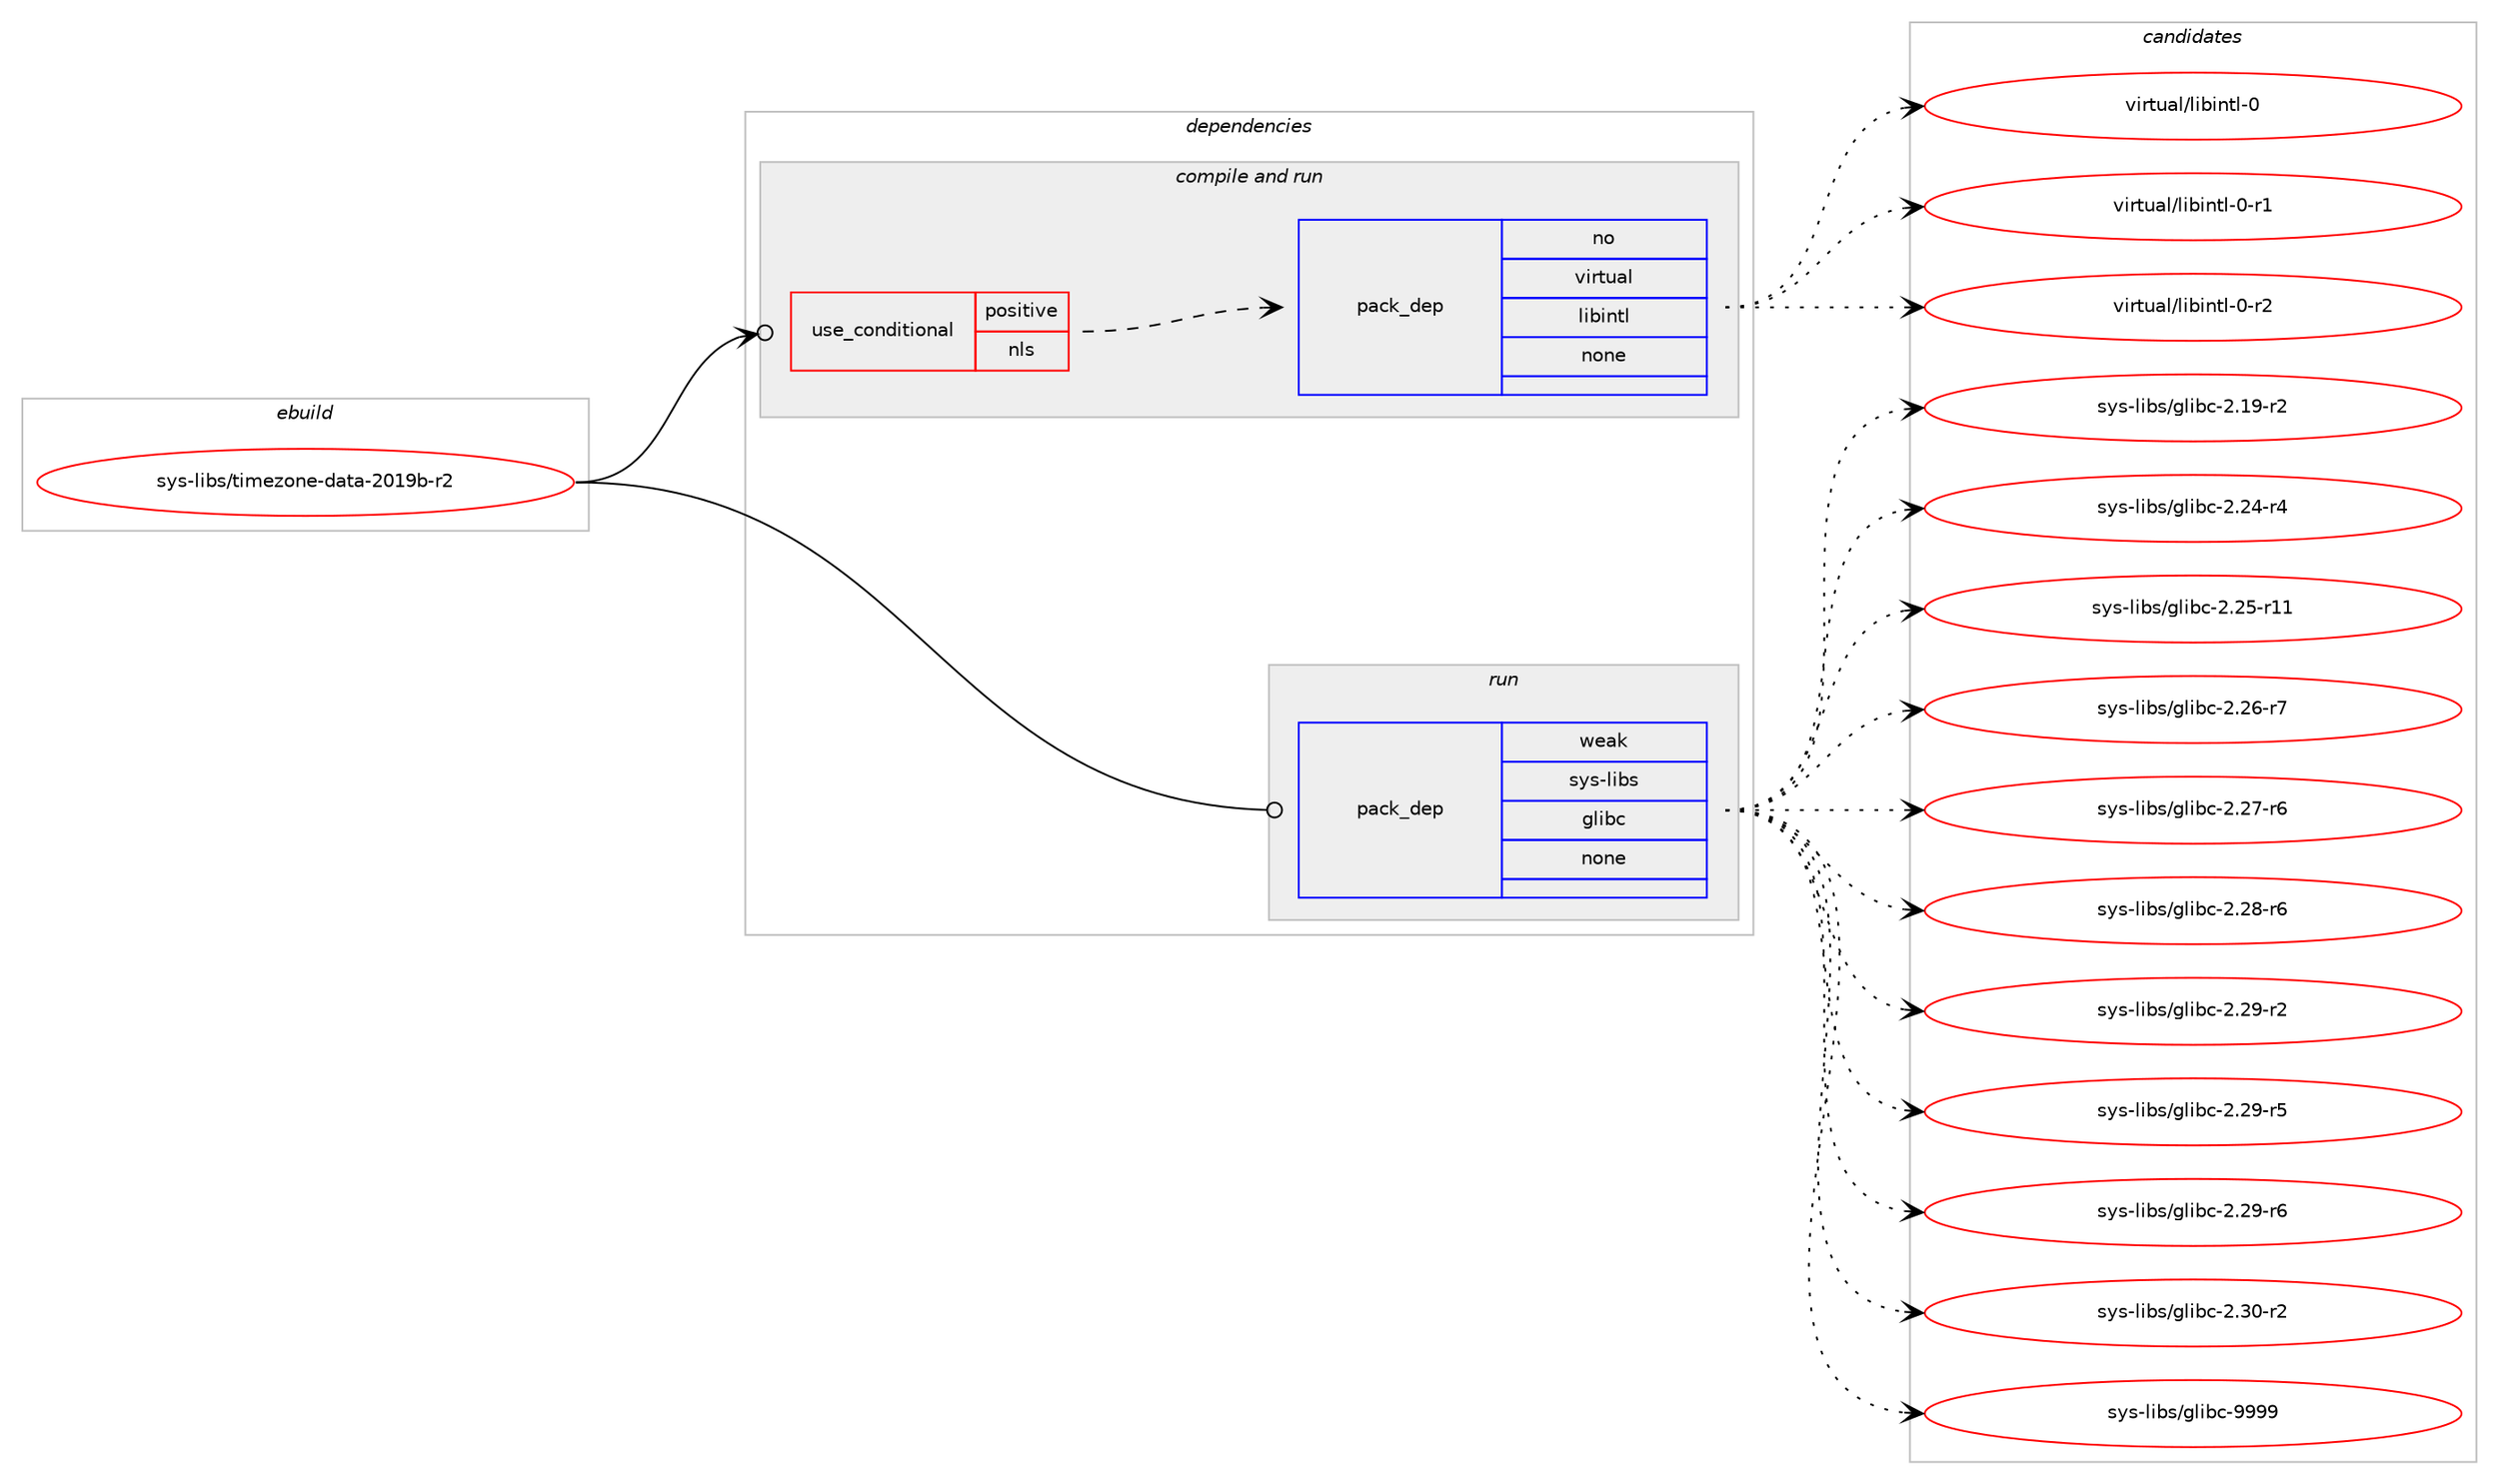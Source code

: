 digraph prolog {

# *************
# Graph options
# *************

newrank=true;
concentrate=true;
compound=true;
graph [rankdir=LR,fontname=Helvetica,fontsize=10,ranksep=1.5];#, ranksep=2.5, nodesep=0.2];
edge  [arrowhead=vee];
node  [fontname=Helvetica,fontsize=10];

# **********
# The ebuild
# **********

subgraph cluster_leftcol {
color=gray;
rank=same;
label=<<i>ebuild</i>>;
id [label="sys-libs/timezone-data-2019b-r2", color=red, width=4, href="../sys-libs/timezone-data-2019b-r2.svg"];
}

# ****************
# The dependencies
# ****************

subgraph cluster_midcol {
color=gray;
label=<<i>dependencies</i>>;
subgraph cluster_compile {
fillcolor="#eeeeee";
style=filled;
label=<<i>compile</i>>;
}
subgraph cluster_compileandrun {
fillcolor="#eeeeee";
style=filled;
label=<<i>compile and run</i>>;
subgraph cond216061 {
dependency898955 [label=<<TABLE BORDER="0" CELLBORDER="1" CELLSPACING="0" CELLPADDING="4"><TR><TD ROWSPAN="3" CELLPADDING="10">use_conditional</TD></TR><TR><TD>positive</TD></TR><TR><TD>nls</TD></TR></TABLE>>, shape=none, color=red];
subgraph pack667076 {
dependency898956 [label=<<TABLE BORDER="0" CELLBORDER="1" CELLSPACING="0" CELLPADDING="4" WIDTH="220"><TR><TD ROWSPAN="6" CELLPADDING="30">pack_dep</TD></TR><TR><TD WIDTH="110">no</TD></TR><TR><TD>virtual</TD></TR><TR><TD>libintl</TD></TR><TR><TD>none</TD></TR><TR><TD></TD></TR></TABLE>>, shape=none, color=blue];
}
dependency898955:e -> dependency898956:w [weight=20,style="dashed",arrowhead="vee"];
}
id:e -> dependency898955:w [weight=20,style="solid",arrowhead="odotvee"];
}
subgraph cluster_run {
fillcolor="#eeeeee";
style=filled;
label=<<i>run</i>>;
subgraph pack667077 {
dependency898957 [label=<<TABLE BORDER="0" CELLBORDER="1" CELLSPACING="0" CELLPADDING="4" WIDTH="220"><TR><TD ROWSPAN="6" CELLPADDING="30">pack_dep</TD></TR><TR><TD WIDTH="110">weak</TD></TR><TR><TD>sys-libs</TD></TR><TR><TD>glibc</TD></TR><TR><TD>none</TD></TR><TR><TD></TD></TR></TABLE>>, shape=none, color=blue];
}
id:e -> dependency898957:w [weight=20,style="solid",arrowhead="odot"];
}
}

# **************
# The candidates
# **************

subgraph cluster_choices {
rank=same;
color=gray;
label=<<i>candidates</i>>;

subgraph choice667076 {
color=black;
nodesep=1;
choice1181051141161179710847108105981051101161084548 [label="virtual/libintl-0", color=red, width=4,href="../virtual/libintl-0.svg"];
choice11810511411611797108471081059810511011610845484511449 [label="virtual/libintl-0-r1", color=red, width=4,href="../virtual/libintl-0-r1.svg"];
choice11810511411611797108471081059810511011610845484511450 [label="virtual/libintl-0-r2", color=red, width=4,href="../virtual/libintl-0-r2.svg"];
dependency898956:e -> choice1181051141161179710847108105981051101161084548:w [style=dotted,weight="100"];
dependency898956:e -> choice11810511411611797108471081059810511011610845484511449:w [style=dotted,weight="100"];
dependency898956:e -> choice11810511411611797108471081059810511011610845484511450:w [style=dotted,weight="100"];
}
subgraph choice667077 {
color=black;
nodesep=1;
choice115121115451081059811547103108105989945504649574511450 [label="sys-libs/glibc-2.19-r2", color=red, width=4,href="../sys-libs/glibc-2.19-r2.svg"];
choice115121115451081059811547103108105989945504650524511452 [label="sys-libs/glibc-2.24-r4", color=red, width=4,href="../sys-libs/glibc-2.24-r4.svg"];
choice11512111545108105981154710310810598994550465053451144949 [label="sys-libs/glibc-2.25-r11", color=red, width=4,href="../sys-libs/glibc-2.25-r11.svg"];
choice115121115451081059811547103108105989945504650544511455 [label="sys-libs/glibc-2.26-r7", color=red, width=4,href="../sys-libs/glibc-2.26-r7.svg"];
choice115121115451081059811547103108105989945504650554511454 [label="sys-libs/glibc-2.27-r6", color=red, width=4,href="../sys-libs/glibc-2.27-r6.svg"];
choice115121115451081059811547103108105989945504650564511454 [label="sys-libs/glibc-2.28-r6", color=red, width=4,href="../sys-libs/glibc-2.28-r6.svg"];
choice115121115451081059811547103108105989945504650574511450 [label="sys-libs/glibc-2.29-r2", color=red, width=4,href="../sys-libs/glibc-2.29-r2.svg"];
choice115121115451081059811547103108105989945504650574511453 [label="sys-libs/glibc-2.29-r5", color=red, width=4,href="../sys-libs/glibc-2.29-r5.svg"];
choice115121115451081059811547103108105989945504650574511454 [label="sys-libs/glibc-2.29-r6", color=red, width=4,href="../sys-libs/glibc-2.29-r6.svg"];
choice115121115451081059811547103108105989945504651484511450 [label="sys-libs/glibc-2.30-r2", color=red, width=4,href="../sys-libs/glibc-2.30-r2.svg"];
choice11512111545108105981154710310810598994557575757 [label="sys-libs/glibc-9999", color=red, width=4,href="../sys-libs/glibc-9999.svg"];
dependency898957:e -> choice115121115451081059811547103108105989945504649574511450:w [style=dotted,weight="100"];
dependency898957:e -> choice115121115451081059811547103108105989945504650524511452:w [style=dotted,weight="100"];
dependency898957:e -> choice11512111545108105981154710310810598994550465053451144949:w [style=dotted,weight="100"];
dependency898957:e -> choice115121115451081059811547103108105989945504650544511455:w [style=dotted,weight="100"];
dependency898957:e -> choice115121115451081059811547103108105989945504650554511454:w [style=dotted,weight="100"];
dependency898957:e -> choice115121115451081059811547103108105989945504650564511454:w [style=dotted,weight="100"];
dependency898957:e -> choice115121115451081059811547103108105989945504650574511450:w [style=dotted,weight="100"];
dependency898957:e -> choice115121115451081059811547103108105989945504650574511453:w [style=dotted,weight="100"];
dependency898957:e -> choice115121115451081059811547103108105989945504650574511454:w [style=dotted,weight="100"];
dependency898957:e -> choice115121115451081059811547103108105989945504651484511450:w [style=dotted,weight="100"];
dependency898957:e -> choice11512111545108105981154710310810598994557575757:w [style=dotted,weight="100"];
}
}

}

